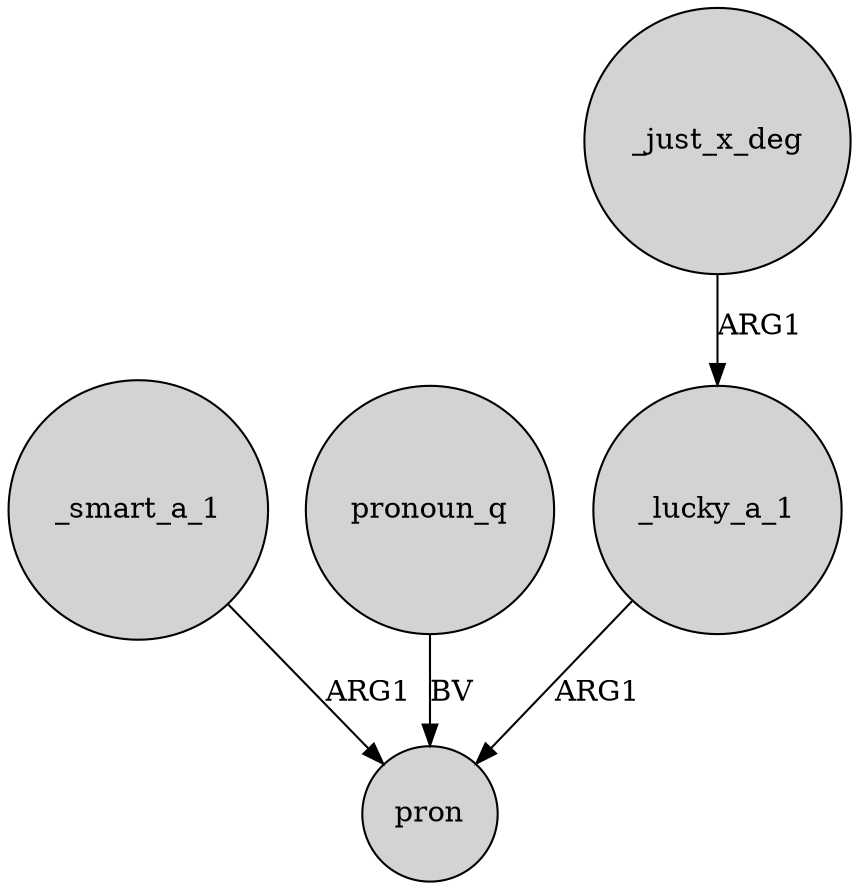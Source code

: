 digraph {
	node [shape=circle style=filled]
	_lucky_a_1 -> pron [label=ARG1]
	_smart_a_1 -> pron [label=ARG1]
	_just_x_deg -> _lucky_a_1 [label=ARG1]
	pronoun_q -> pron [label=BV]
}
